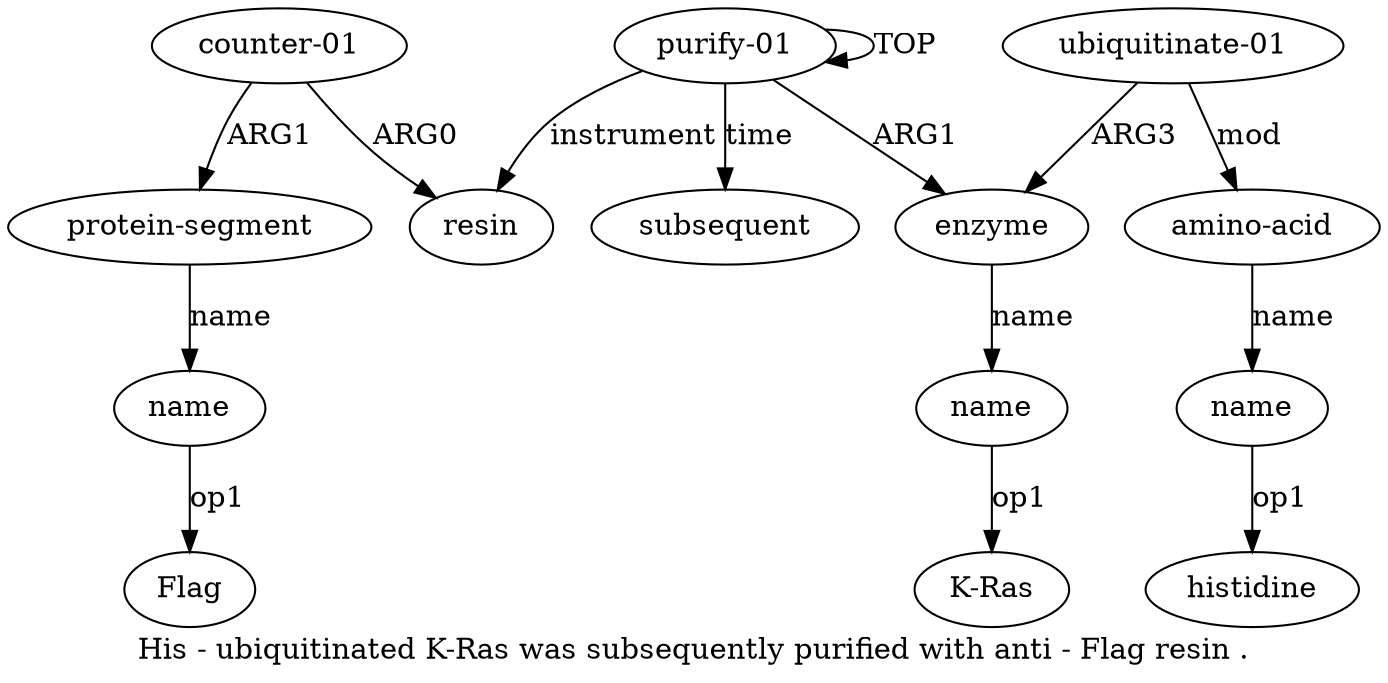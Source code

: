 digraph  {
	graph [label="His - ubiquitinated K-Ras was subsequently purified with anti - Flag resin ."];
	node [label="\N"];
	"a10 Flag"	 [color=black,
		gold_ind=-1,
		gold_label=Flag,
		label=Flag,
		test_ind=-1,
		test_label=Flag];
	"a2 K-Ras"	 [color=black,
		gold_ind=-1,
		gold_label="K-Ras",
		label="K-Ras",
		test_ind=-1,
		test_label="K-Ras"];
	a10	 [color=black,
		gold_ind=10,
		gold_label=name,
		label=name,
		test_ind=10,
		test_label=name];
	a10 -> "a10 Flag" [key=0,
	color=black,
	gold_label=op1,
	label=op1,
	test_label=op1];
"a5 histidine" [color=black,
	gold_ind=-1,
	gold_label=histidine,
	label=histidine,
	test_ind=-1,
	test_label=histidine];
a1 [color=black,
	gold_ind=1,
	gold_label=enzyme,
	label=enzyme,
	test_ind=1,
	test_label=enzyme];
a2 [color=black,
	gold_ind=2,
	gold_label=name,
	label=name,
	test_ind=2,
	test_label=name];
a1 -> a2 [key=0,
color=black,
gold_label=name,
label=name,
test_label=name];
a0 [color=black,
gold_ind=0,
gold_label="purify-01",
label="purify-01",
test_ind=0,
test_label="purify-01"];
a0 -> a1 [key=0,
color=black,
gold_label=ARG1,
label=ARG1,
test_label=ARG1];
a0 -> a0 [key=0,
color=black,
gold_label=TOP,
label=TOP,
test_label=TOP];
a7 [color=black,
gold_ind=7,
gold_label=resin,
label=resin,
test_ind=7,
test_label=resin];
a0 -> a7 [key=0,
color=black,
gold_label=instrument,
label=instrument,
test_label=instrument];
a6 [color=black,
gold_ind=6,
gold_label=subsequent,
label=subsequent,
test_ind=6,
test_label=subsequent];
a0 -> a6 [key=0,
color=black,
gold_label=time,
label=time,
test_label=time];
a3 [color=black,
gold_ind=3,
gold_label="ubiquitinate-01",
label="ubiquitinate-01",
test_ind=3,
test_label="ubiquitinate-01"];
a3 -> a1 [key=0,
color=black,
gold_label=ARG3,
label=ARG3,
test_label=ARG3];
a4 [color=black,
gold_ind=4,
gold_label="amino-acid",
label="amino-acid",
test_ind=4,
test_label="amino-acid"];
a3 -> a4 [key=0,
color=black,
gold_label=mod,
label=mod,
test_label=mod];
a2 -> "a2 K-Ras" [key=0,
color=black,
gold_label=op1,
label=op1,
test_label=op1];
a5 [color=black,
gold_ind=5,
gold_label=name,
label=name,
test_ind=5,
test_label=name];
a5 -> "a5 histidine" [key=0,
color=black,
gold_label=op1,
label=op1,
test_label=op1];
a4 -> a5 [key=0,
color=black,
gold_label=name,
label=name,
test_label=name];
a9 [color=black,
gold_ind=9,
gold_label="protein-segment",
label="protein-segment",
test_ind=9,
test_label="protein-segment"];
a9 -> a10 [key=0,
color=black,
gold_label=name,
label=name,
test_label=name];
a8 [color=black,
gold_ind=8,
gold_label="counter-01",
label="counter-01",
test_ind=8,
test_label="counter-01"];
a8 -> a7 [key=0,
color=black,
gold_label=ARG0,
label=ARG0,
test_label=ARG0];
a8 -> a9 [key=0,
color=black,
gold_label=ARG1,
label=ARG1,
test_label=ARG1];
}
